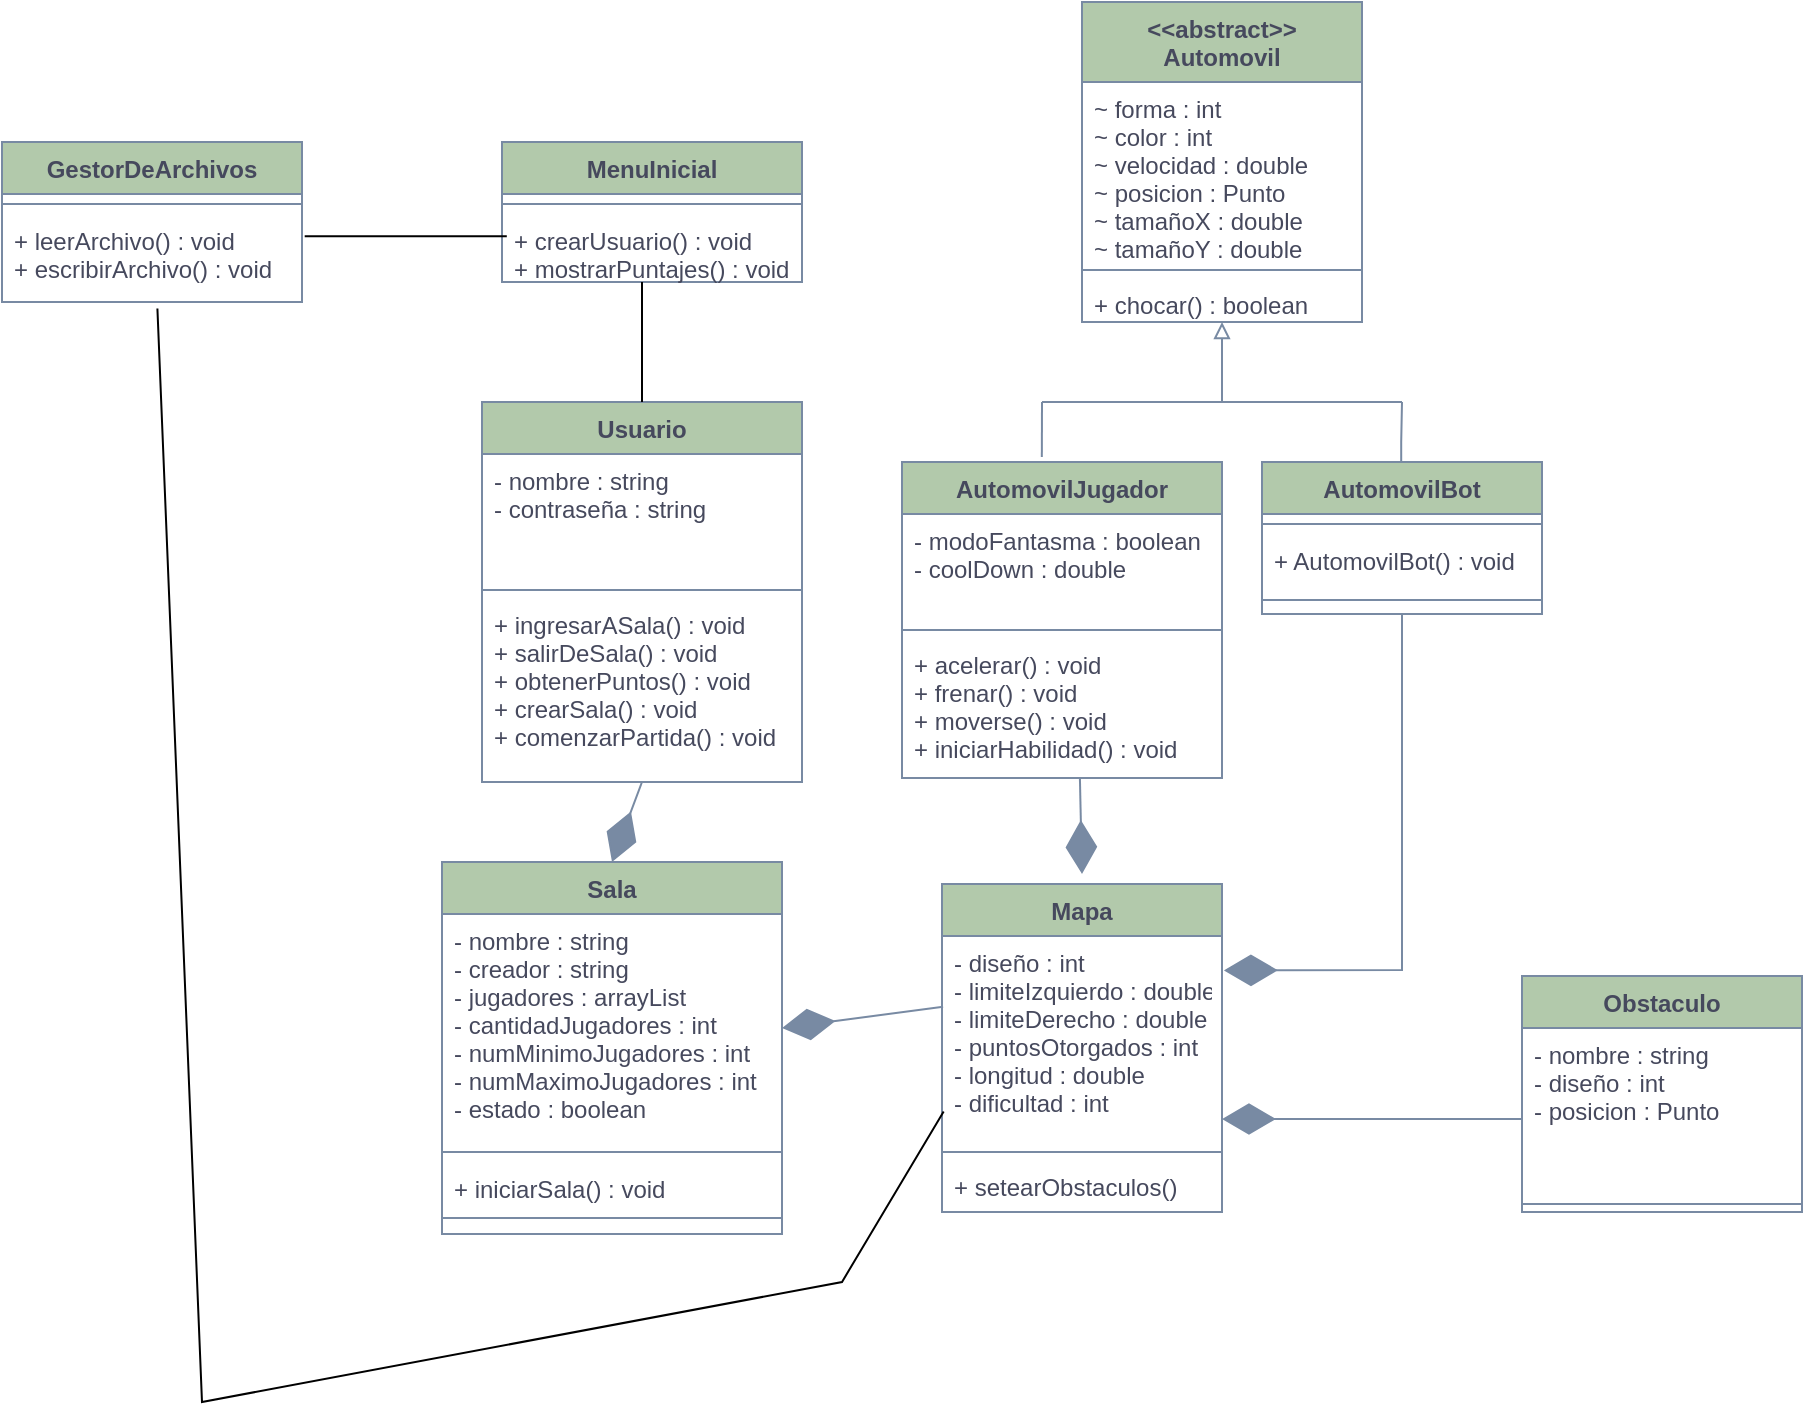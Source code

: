<mxfile version="18.0.2" type="device"><diagram id="ddncXr3_r3B3HUicQpTa" name="Page-1"><mxGraphModel dx="2071" dy="681" grid="1" gridSize="10" guides="1" tooltips="1" connect="1" arrows="1" fold="1" page="1" pageScale="1" pageWidth="850" pageHeight="1100" math="0" shadow="0"><root><mxCell id="0"/><mxCell id="1" parent="0"/><mxCell id="5TBnym4Bw98AGdlJUfvj-54" value="&lt;&lt;abstract&gt;&gt;&#10;Automovil" style="swimlane;fontStyle=1;align=center;verticalAlign=top;childLayout=stackLayout;horizontal=1;startSize=40;horizontalStack=0;resizeParent=1;resizeParentMax=0;resizeLast=0;collapsible=1;marginBottom=0;fillColor=#B2C9AB;strokeColor=#788AA3;fontColor=#46495D;" vertex="1" parent="1"><mxGeometry x="140" y="40" width="140" height="160" as="geometry"/></mxCell><mxCell id="5TBnym4Bw98AGdlJUfvj-55" value="~ forma : int&#10;~ color : int&#10;~ velocidad : double &#10;~ posicion : Punto&#10;~ tamañoX : double&#10;~ tamañoY : double " style="text;strokeColor=none;fillColor=none;align=left;verticalAlign=top;spacingLeft=4;spacingRight=4;overflow=hidden;rotatable=0;points=[[0,0.5],[1,0.5]];portConstraint=eastwest;fontColor=#46495D;" vertex="1" parent="5TBnym4Bw98AGdlJUfvj-54"><mxGeometry y="40" width="140" height="90" as="geometry"/></mxCell><mxCell id="5TBnym4Bw98AGdlJUfvj-56" value="" style="line;strokeWidth=1;fillColor=none;align=left;verticalAlign=middle;spacingTop=-1;spacingLeft=3;spacingRight=3;rotatable=0;labelPosition=right;points=[];portConstraint=eastwest;strokeColor=#788AA3;fontColor=#46495D;" vertex="1" parent="5TBnym4Bw98AGdlJUfvj-54"><mxGeometry y="130" width="140" height="8" as="geometry"/></mxCell><mxCell id="5TBnym4Bw98AGdlJUfvj-57" value="+ chocar() : boolean " style="text;strokeColor=none;fillColor=none;align=left;verticalAlign=top;spacingLeft=4;spacingRight=4;overflow=hidden;rotatable=0;points=[[0,0.5],[1,0.5]];portConstraint=eastwest;fontColor=#46495D;" vertex="1" parent="5TBnym4Bw98AGdlJUfvj-54"><mxGeometry y="138" width="140" height="22" as="geometry"/></mxCell><mxCell id="5TBnym4Bw98AGdlJUfvj-58" value="Mapa" style="swimlane;fontStyle=1;align=center;verticalAlign=top;childLayout=stackLayout;horizontal=1;startSize=26;horizontalStack=0;resizeParent=1;resizeParentMax=0;resizeLast=0;collapsible=1;marginBottom=0;fillColor=#B2C9AB;strokeColor=#788AA3;fontColor=#46495D;" vertex="1" parent="1"><mxGeometry x="70" y="481" width="140" height="164" as="geometry"/></mxCell><mxCell id="5TBnym4Bw98AGdlJUfvj-59" value="- diseño : int&#10;- limiteIzquierdo : double&#10;- limiteDerecho : double&#10;- puntosOtorgados : int&#10;- longitud : double&#10;- dificultad : int&#10;&#10;" style="text;strokeColor=none;fillColor=none;align=left;verticalAlign=top;spacingLeft=4;spacingRight=4;overflow=hidden;rotatable=0;points=[[0,0.5],[1,0.5]];portConstraint=eastwest;fontColor=#46495D;" vertex="1" parent="5TBnym4Bw98AGdlJUfvj-58"><mxGeometry y="26" width="140" height="104" as="geometry"/></mxCell><mxCell id="5TBnym4Bw98AGdlJUfvj-60" value="" style="line;strokeWidth=1;fillColor=none;align=left;verticalAlign=middle;spacingTop=-1;spacingLeft=3;spacingRight=3;rotatable=0;labelPosition=right;points=[];portConstraint=eastwest;strokeColor=#788AA3;fontColor=#46495D;" vertex="1" parent="5TBnym4Bw98AGdlJUfvj-58"><mxGeometry y="130" width="140" height="8" as="geometry"/></mxCell><mxCell id="5TBnym4Bw98AGdlJUfvj-61" value="+ setearObstaculos()" style="text;strokeColor=none;fillColor=none;align=left;verticalAlign=top;spacingLeft=4;spacingRight=4;overflow=hidden;rotatable=0;points=[[0,0.5],[1,0.5]];portConstraint=eastwest;fontColor=#46495D;" vertex="1" parent="5TBnym4Bw98AGdlJUfvj-58"><mxGeometry y="138" width="140" height="26" as="geometry"/></mxCell><mxCell id="5TBnym4Bw98AGdlJUfvj-62" value="AutomovilJugador" style="swimlane;fontStyle=1;align=center;verticalAlign=top;childLayout=stackLayout;horizontal=1;startSize=26;horizontalStack=0;resizeParent=1;resizeParentMax=0;resizeLast=0;collapsible=1;marginBottom=0;fillColor=#B2C9AB;strokeColor=#788AA3;fontColor=#46495D;" vertex="1" parent="1"><mxGeometry x="50" y="270" width="160" height="158" as="geometry"/></mxCell><mxCell id="5TBnym4Bw98AGdlJUfvj-63" value="- modoFantasma : boolean&#10;- coolDown : double" style="text;strokeColor=none;fillColor=none;align=left;verticalAlign=top;spacingLeft=4;spacingRight=4;overflow=hidden;rotatable=0;points=[[0,0.5],[1,0.5]];portConstraint=eastwest;fontColor=#46495D;" vertex="1" parent="5TBnym4Bw98AGdlJUfvj-62"><mxGeometry y="26" width="160" height="54" as="geometry"/></mxCell><mxCell id="5TBnym4Bw98AGdlJUfvj-64" value="" style="line;strokeWidth=1;fillColor=none;align=left;verticalAlign=middle;spacingTop=-1;spacingLeft=3;spacingRight=3;rotatable=0;labelPosition=right;points=[];portConstraint=eastwest;strokeColor=#788AA3;fontColor=#46495D;" vertex="1" parent="5TBnym4Bw98AGdlJUfvj-62"><mxGeometry y="80" width="160" height="8" as="geometry"/></mxCell><mxCell id="5TBnym4Bw98AGdlJUfvj-65" value="+ acelerar() : void&#10;+ frenar() : void&#10;+ moverse() : void&#10;+ iniciarHabilidad() : void" style="text;strokeColor=none;fillColor=none;align=left;verticalAlign=top;spacingLeft=4;spacingRight=4;overflow=hidden;rotatable=0;points=[[0,0.5],[1,0.5]];portConstraint=eastwest;fontColor=#46495D;" vertex="1" parent="5TBnym4Bw98AGdlJUfvj-62"><mxGeometry y="88" width="160" height="70" as="geometry"/></mxCell><mxCell id="5TBnym4Bw98AGdlJUfvj-66" value="AutomovilBot" style="swimlane;fontStyle=1;align=center;verticalAlign=top;childLayout=stackLayout;horizontal=1;startSize=26;horizontalStack=0;resizeParent=1;resizeParentMax=0;resizeLast=0;collapsible=1;marginBottom=0;fillColor=#B2C9AB;strokeColor=#788AA3;fontColor=#46495D;" vertex="1" parent="1"><mxGeometry x="230" y="270" width="140" height="76" as="geometry"/></mxCell><mxCell id="5TBnym4Bw98AGdlJUfvj-67" value="" style="line;strokeWidth=1;fillColor=none;align=left;verticalAlign=middle;spacingTop=-1;spacingLeft=3;spacingRight=3;rotatable=0;labelPosition=right;points=[];portConstraint=eastwest;strokeColor=#788AA3;fontColor=#46495D;" vertex="1" parent="5TBnym4Bw98AGdlJUfvj-66"><mxGeometry y="26" width="140" height="10" as="geometry"/></mxCell><mxCell id="5TBnym4Bw98AGdlJUfvj-68" value="+ AutomovilBot() : void" style="text;strokeColor=none;fillColor=none;align=left;verticalAlign=top;spacingLeft=4;spacingRight=4;overflow=hidden;rotatable=0;points=[[0,0.5],[1,0.5]];portConstraint=eastwest;fontColor=#46495D;" vertex="1" parent="5TBnym4Bw98AGdlJUfvj-66"><mxGeometry y="36" width="140" height="26" as="geometry"/></mxCell><mxCell id="5TBnym4Bw98AGdlJUfvj-69" value="" style="line;strokeWidth=1;fillColor=none;align=left;verticalAlign=middle;spacingTop=-1;spacingLeft=3;spacingRight=3;rotatable=0;labelPosition=right;points=[];portConstraint=eastwest;strokeColor=#788AA3;fontColor=#46495D;" vertex="1" parent="5TBnym4Bw98AGdlJUfvj-66"><mxGeometry y="62" width="140" height="14" as="geometry"/></mxCell><mxCell id="5TBnym4Bw98AGdlJUfvj-70" value="Usuario" style="swimlane;fontStyle=1;align=center;verticalAlign=top;childLayout=stackLayout;horizontal=1;startSize=26;horizontalStack=0;resizeParent=1;resizeParentMax=0;resizeLast=0;collapsible=1;marginBottom=0;fillColor=#B2C9AB;strokeColor=#788AA3;fontColor=#46495D;" vertex="1" parent="1"><mxGeometry x="-160" y="240" width="160" height="190" as="geometry"/></mxCell><mxCell id="5TBnym4Bw98AGdlJUfvj-71" value="- nombre : string&#10;- contraseña : string" style="text;strokeColor=none;fillColor=none;align=left;verticalAlign=top;spacingLeft=4;spacingRight=4;overflow=hidden;rotatable=0;points=[[0,0.5],[1,0.5]];portConstraint=eastwest;fontColor=#46495D;" vertex="1" parent="5TBnym4Bw98AGdlJUfvj-70"><mxGeometry y="26" width="160" height="64" as="geometry"/></mxCell><mxCell id="5TBnym4Bw98AGdlJUfvj-72" value="" style="line;strokeWidth=1;fillColor=none;align=left;verticalAlign=middle;spacingTop=-1;spacingLeft=3;spacingRight=3;rotatable=0;labelPosition=right;points=[];portConstraint=eastwest;strokeColor=#788AA3;fontColor=#46495D;" vertex="1" parent="5TBnym4Bw98AGdlJUfvj-70"><mxGeometry y="90" width="160" height="8" as="geometry"/></mxCell><mxCell id="5TBnym4Bw98AGdlJUfvj-73" value="+ ingresarASala() : void&#10;+ salirDeSala() : void&#10;+ obtenerPuntos() : void&#10;+ crearSala() : void&#10;+ comenzarPartida() : void" style="text;strokeColor=none;fillColor=none;align=left;verticalAlign=top;spacingLeft=4;spacingRight=4;overflow=hidden;rotatable=0;points=[[0,0.5],[1,0.5]];portConstraint=eastwest;fontColor=#46495D;" vertex="1" parent="5TBnym4Bw98AGdlJUfvj-70"><mxGeometry y="98" width="160" height="92" as="geometry"/></mxCell><mxCell id="5TBnym4Bw98AGdlJUfvj-74" value="Sala" style="swimlane;fontStyle=1;align=center;verticalAlign=top;childLayout=stackLayout;horizontal=1;startSize=26;horizontalStack=0;resizeParent=1;resizeParentMax=0;resizeLast=0;collapsible=1;marginBottom=0;fillColor=#B2C9AB;strokeColor=#788AA3;fontColor=#46495D;" vertex="1" parent="1"><mxGeometry x="-180" y="470" width="170" height="186" as="geometry"/></mxCell><mxCell id="5TBnym4Bw98AGdlJUfvj-75" value="- nombre : string&#10;- creador : string&#10;- jugadores : arrayList&#10;- cantidadJugadores : int&#10;- numMinimoJugadores : int &#10;- numMaximoJugadores : int &#10;- estado : boolean" style="text;strokeColor=none;fillColor=none;align=left;verticalAlign=top;spacingLeft=4;spacingRight=4;overflow=hidden;rotatable=0;points=[[0,0.5],[1,0.5]];portConstraint=eastwest;fontColor=#46495D;" vertex="1" parent="5TBnym4Bw98AGdlJUfvj-74"><mxGeometry y="26" width="170" height="114" as="geometry"/></mxCell><mxCell id="5TBnym4Bw98AGdlJUfvj-76" value="" style="line;strokeWidth=1;fillColor=none;align=left;verticalAlign=middle;spacingTop=-1;spacingLeft=3;spacingRight=3;rotatable=0;labelPosition=right;points=[];portConstraint=eastwest;strokeColor=#788AA3;fontColor=#46495D;" vertex="1" parent="5TBnym4Bw98AGdlJUfvj-74"><mxGeometry y="140" width="170" height="10" as="geometry"/></mxCell><mxCell id="5TBnym4Bw98AGdlJUfvj-77" value="+ iniciarSala() : void" style="text;strokeColor=none;fillColor=none;align=left;verticalAlign=top;spacingLeft=4;spacingRight=4;overflow=hidden;rotatable=0;points=[[0,0.5],[1,0.5]];portConstraint=eastwest;fontColor=#46495D;" vertex="1" parent="5TBnym4Bw98AGdlJUfvj-74"><mxGeometry y="150" width="170" height="20" as="geometry"/></mxCell><mxCell id="5TBnym4Bw98AGdlJUfvj-78" value="" style="line;strokeWidth=1;fillColor=none;align=left;verticalAlign=middle;spacingTop=-1;spacingLeft=3;spacingRight=3;rotatable=0;labelPosition=right;points=[];portConstraint=eastwest;strokeColor=#788AA3;fontColor=#46495D;" vertex="1" parent="5TBnym4Bw98AGdlJUfvj-74"><mxGeometry y="170" width="170" height="16" as="geometry"/></mxCell><mxCell id="5TBnym4Bw98AGdlJUfvj-79" value="Obstaculo&#10;" style="swimlane;fontStyle=1;align=center;verticalAlign=top;childLayout=stackLayout;horizontal=1;startSize=26;horizontalStack=0;resizeParent=1;resizeParentMax=0;resizeLast=0;collapsible=1;marginBottom=0;fillColor=#B2C9AB;strokeColor=#788AA3;fontColor=#46495D;" vertex="1" parent="1"><mxGeometry x="360" y="527" width="140" height="118" as="geometry"/></mxCell><mxCell id="5TBnym4Bw98AGdlJUfvj-80" value="- nombre : string&#10;- diseño : int&#10;- posicion : Punto" style="text;strokeColor=none;fillColor=none;align=left;verticalAlign=top;spacingLeft=4;spacingRight=4;overflow=hidden;rotatable=0;points=[[0,0.5],[1,0.5]];portConstraint=eastwest;fontColor=#46495D;" vertex="1" parent="5TBnym4Bw98AGdlJUfvj-79"><mxGeometry y="26" width="140" height="84" as="geometry"/></mxCell><mxCell id="5TBnym4Bw98AGdlJUfvj-81" value="" style="line;strokeWidth=1;fillColor=none;align=left;verticalAlign=middle;spacingTop=-1;spacingLeft=3;spacingRight=3;rotatable=0;labelPosition=right;points=[];portConstraint=eastwest;strokeColor=#788AA3;fontColor=#46495D;" vertex="1" parent="5TBnym4Bw98AGdlJUfvj-79"><mxGeometry y="110" width="140" height="8" as="geometry"/></mxCell><mxCell id="5TBnym4Bw98AGdlJUfvj-82" value="" style="endArrow=diamondThin;endFill=1;endSize=24;html=1;rounded=0;entryX=1;entryY=0.5;entryDx=0;entryDy=0;strokeColor=#788AA3;fontColor=#46495D;exitX=0.004;exitY=-0.072;exitDx=0;exitDy=0;exitPerimeter=0;" edge="1" parent="1" target="5TBnym4Bw98AGdlJUfvj-75"><mxGeometry width="160" relative="1" as="geometry"><mxPoint x="70.56" y="542.416" as="sourcePoint"/><mxPoint x="260" y="409" as="targetPoint"/></mxGeometry></mxCell><mxCell id="5TBnym4Bw98AGdlJUfvj-83" value="" style="endArrow=diamondThin;endFill=1;endSize=24;html=1;rounded=0;entryX=0.5;entryY=0;entryDx=0;entryDy=0;strokeColor=#788AA3;fontColor=#46495D;" edge="1" parent="1" target="5TBnym4Bw98AGdlJUfvj-74"><mxGeometry width="160" relative="1" as="geometry"><mxPoint x="-80" y="430" as="sourcePoint"/><mxPoint y="499" as="targetPoint"/></mxGeometry></mxCell><mxCell id="5TBnym4Bw98AGdlJUfvj-84" value="" style="endArrow=diamondThin;endFill=1;endSize=24;html=1;rounded=0;exitX=0;exitY=0.5;exitDx=0;exitDy=0;strokeColor=#788AA3;fontColor=#46495D;" edge="1" parent="1"><mxGeometry width="160" relative="1" as="geometry"><mxPoint x="360" y="598.5" as="sourcePoint"/><mxPoint x="210" y="598.5" as="targetPoint"/></mxGeometry></mxCell><mxCell id="5TBnym4Bw98AGdlJUfvj-85" value="" style="endArrow=diamondThin;endFill=1;endSize=24;html=1;rounded=0;exitX=0.5;exitY=1;exitDx=0;exitDy=0;strokeColor=#788AA3;fontColor=#46495D;entryX=1.007;entryY=0.654;entryDx=0;entryDy=0;entryPerimeter=0;" edge="1" parent="1" source="5TBnym4Bw98AGdlJUfvj-66"><mxGeometry width="160" relative="1" as="geometry"><mxPoint x="306.58" y="419.44" as="sourcePoint"/><mxPoint x="210.98" y="524.236" as="targetPoint"/><Array as="points"><mxPoint x="300" y="524"/></Array></mxGeometry></mxCell><mxCell id="5TBnym4Bw98AGdlJUfvj-86" value="" style="endArrow=diamondThin;endFill=1;endSize=24;html=1;rounded=0;exitX=0.556;exitY=1.006;exitDx=0;exitDy=0;exitPerimeter=0;strokeColor=#788AA3;fontColor=#46495D;entryX=0.5;entryY=0;entryDx=0;entryDy=0;" edge="1" parent="1" source="5TBnym4Bw98AGdlJUfvj-65"><mxGeometry width="160" relative="1" as="geometry"><mxPoint x="316.58" y="369.068" as="sourcePoint"/><mxPoint x="140" y="476" as="targetPoint"/></mxGeometry></mxCell><mxCell id="5TBnym4Bw98AGdlJUfvj-87" value="" style="endArrow=none;html=1;rounded=0;exitX=0.437;exitY=-0.016;exitDx=0;exitDy=0;strokeColor=#788AA3;fontColor=#46495D;exitPerimeter=0;" edge="1" parent="1" source="5TBnym4Bw98AGdlJUfvj-62"><mxGeometry width="50" height="50" relative="1" as="geometry"><mxPoint x="60" y="240" as="sourcePoint"/><mxPoint x="120" y="240" as="targetPoint"/></mxGeometry></mxCell><mxCell id="5TBnym4Bw98AGdlJUfvj-88" value="" style="endArrow=none;html=1;rounded=0;exitX=0.5;exitY=0;exitDx=0;exitDy=0;strokeColor=#788AA3;fontColor=#46495D;" edge="1" parent="1"><mxGeometry width="50" height="50" relative="1" as="geometry"><mxPoint x="299.6" y="270" as="sourcePoint"/><mxPoint x="300" y="240" as="targetPoint"/><Array as="points"><mxPoint x="299.6" y="260"/></Array></mxGeometry></mxCell><mxCell id="5TBnym4Bw98AGdlJUfvj-89" value="" style="endArrow=none;html=1;rounded=0;strokeColor=#788AA3;fontColor=#46495D;" edge="1" parent="1"><mxGeometry width="50" height="50" relative="1" as="geometry"><mxPoint x="300" y="240" as="sourcePoint"/><mxPoint x="120" y="240" as="targetPoint"/></mxGeometry></mxCell><mxCell id="5TBnym4Bw98AGdlJUfvj-90" value="" style="endArrow=block;html=1;rounded=0;endFill=0;strokeColor=#788AA3;fontColor=#46495D;" edge="1" parent="1"><mxGeometry width="50" height="50" relative="1" as="geometry"><mxPoint x="210" y="240" as="sourcePoint"/><mxPoint x="210" y="200" as="targetPoint"/></mxGeometry></mxCell><mxCell id="5TBnym4Bw98AGdlJUfvj-98" value="MenuInicial" style="swimlane;fontStyle=1;align=center;verticalAlign=top;childLayout=stackLayout;horizontal=1;startSize=26;horizontalStack=0;resizeParent=1;resizeParentMax=0;resizeLast=0;collapsible=1;marginBottom=0;fillColor=#B2C9AB;strokeColor=#788AA3;fontColor=#46495D;" vertex="1" parent="1"><mxGeometry x="-150" y="110" width="150" height="70" as="geometry"/></mxCell><mxCell id="5TBnym4Bw98AGdlJUfvj-99" value="" style="line;strokeWidth=1;fillColor=none;align=left;verticalAlign=middle;spacingTop=-1;spacingLeft=3;spacingRight=3;rotatable=0;labelPosition=right;points=[];portConstraint=eastwest;strokeColor=#788AA3;fontColor=#46495D;" vertex="1" parent="5TBnym4Bw98AGdlJUfvj-98"><mxGeometry y="26" width="150" height="10" as="geometry"/></mxCell><mxCell id="5TBnym4Bw98AGdlJUfvj-100" value="+ crearUsuario() : void&#10;+ mostrarPuntajes() : void" style="text;strokeColor=none;fillColor=none;align=left;verticalAlign=top;spacingLeft=4;spacingRight=4;overflow=hidden;rotatable=0;points=[[0,0.5],[1,0.5]];portConstraint=eastwest;fontColor=#46495D;" vertex="1" parent="5TBnym4Bw98AGdlJUfvj-98"><mxGeometry y="36" width="150" height="34" as="geometry"/></mxCell><mxCell id="5TBnym4Bw98AGdlJUfvj-101" value="" style="endArrow=none;html=1;rounded=0;exitX=0.5;exitY=0;exitDx=0;exitDy=0;" edge="1" parent="1" source="5TBnym4Bw98AGdlJUfvj-70"><mxGeometry width="50" height="50" relative="1" as="geometry"><mxPoint x="60" y="300" as="sourcePoint"/><mxPoint x="-80" y="180" as="targetPoint"/></mxGeometry></mxCell><mxCell id="5TBnym4Bw98AGdlJUfvj-102" value="GestorDeArchivos" style="swimlane;fontStyle=1;align=center;verticalAlign=top;childLayout=stackLayout;horizontal=1;startSize=26;horizontalStack=0;resizeParent=1;resizeParentMax=0;resizeLast=0;collapsible=1;marginBottom=0;fillColor=#B2C9AB;strokeColor=#788AA3;fontColor=#46495D;" vertex="1" parent="1"><mxGeometry x="-400" y="110" width="150" height="80" as="geometry"/></mxCell><mxCell id="5TBnym4Bw98AGdlJUfvj-103" value="" style="line;strokeWidth=1;fillColor=none;align=left;verticalAlign=middle;spacingTop=-1;spacingLeft=3;spacingRight=3;rotatable=0;labelPosition=right;points=[];portConstraint=eastwest;strokeColor=#788AA3;fontColor=#46495D;" vertex="1" parent="5TBnym4Bw98AGdlJUfvj-102"><mxGeometry y="26" width="150" height="10" as="geometry"/></mxCell><mxCell id="5TBnym4Bw98AGdlJUfvj-104" value="+ leerArchivo() : void&#10;+ escribirArchivo() : void" style="text;strokeColor=none;fillColor=none;align=left;verticalAlign=top;spacingLeft=4;spacingRight=4;overflow=hidden;rotatable=0;points=[[0,0.5],[1,0.5]];portConstraint=eastwest;fontColor=#46495D;" vertex="1" parent="5TBnym4Bw98AGdlJUfvj-102"><mxGeometry y="36" width="150" height="44" as="geometry"/></mxCell><mxCell id="5TBnym4Bw98AGdlJUfvj-105" value="" style="endArrow=none;html=1;rounded=0;exitX=1.009;exitY=0.254;exitDx=0;exitDy=0;exitPerimeter=0;entryX=0.016;entryY=0.329;entryDx=0;entryDy=0;entryPerimeter=0;" edge="1" parent="1" source="5TBnym4Bw98AGdlJUfvj-104" target="5TBnym4Bw98AGdlJUfvj-100"><mxGeometry width="50" height="50" relative="1" as="geometry"><mxPoint x="-220" y="220" as="sourcePoint"/><mxPoint x="-170" y="170" as="targetPoint"/></mxGeometry></mxCell><mxCell id="5TBnym4Bw98AGdlJUfvj-106" value="" style="endArrow=none;html=1;rounded=0;entryX=0.518;entryY=1.073;entryDx=0;entryDy=0;entryPerimeter=0;exitX=0.006;exitY=0.941;exitDx=0;exitDy=0;exitPerimeter=0;" edge="1" parent="1" target="5TBnym4Bw98AGdlJUfvj-104"><mxGeometry width="50" height="50" relative="1" as="geometry"><mxPoint x="70.84" y="594.702" as="sourcePoint"/><mxPoint x="-170" y="330" as="targetPoint"/><Array as="points"><mxPoint x="20" y="680"/><mxPoint x="-300" y="740"/></Array></mxGeometry></mxCell></root></mxGraphModel></diagram></mxfile>